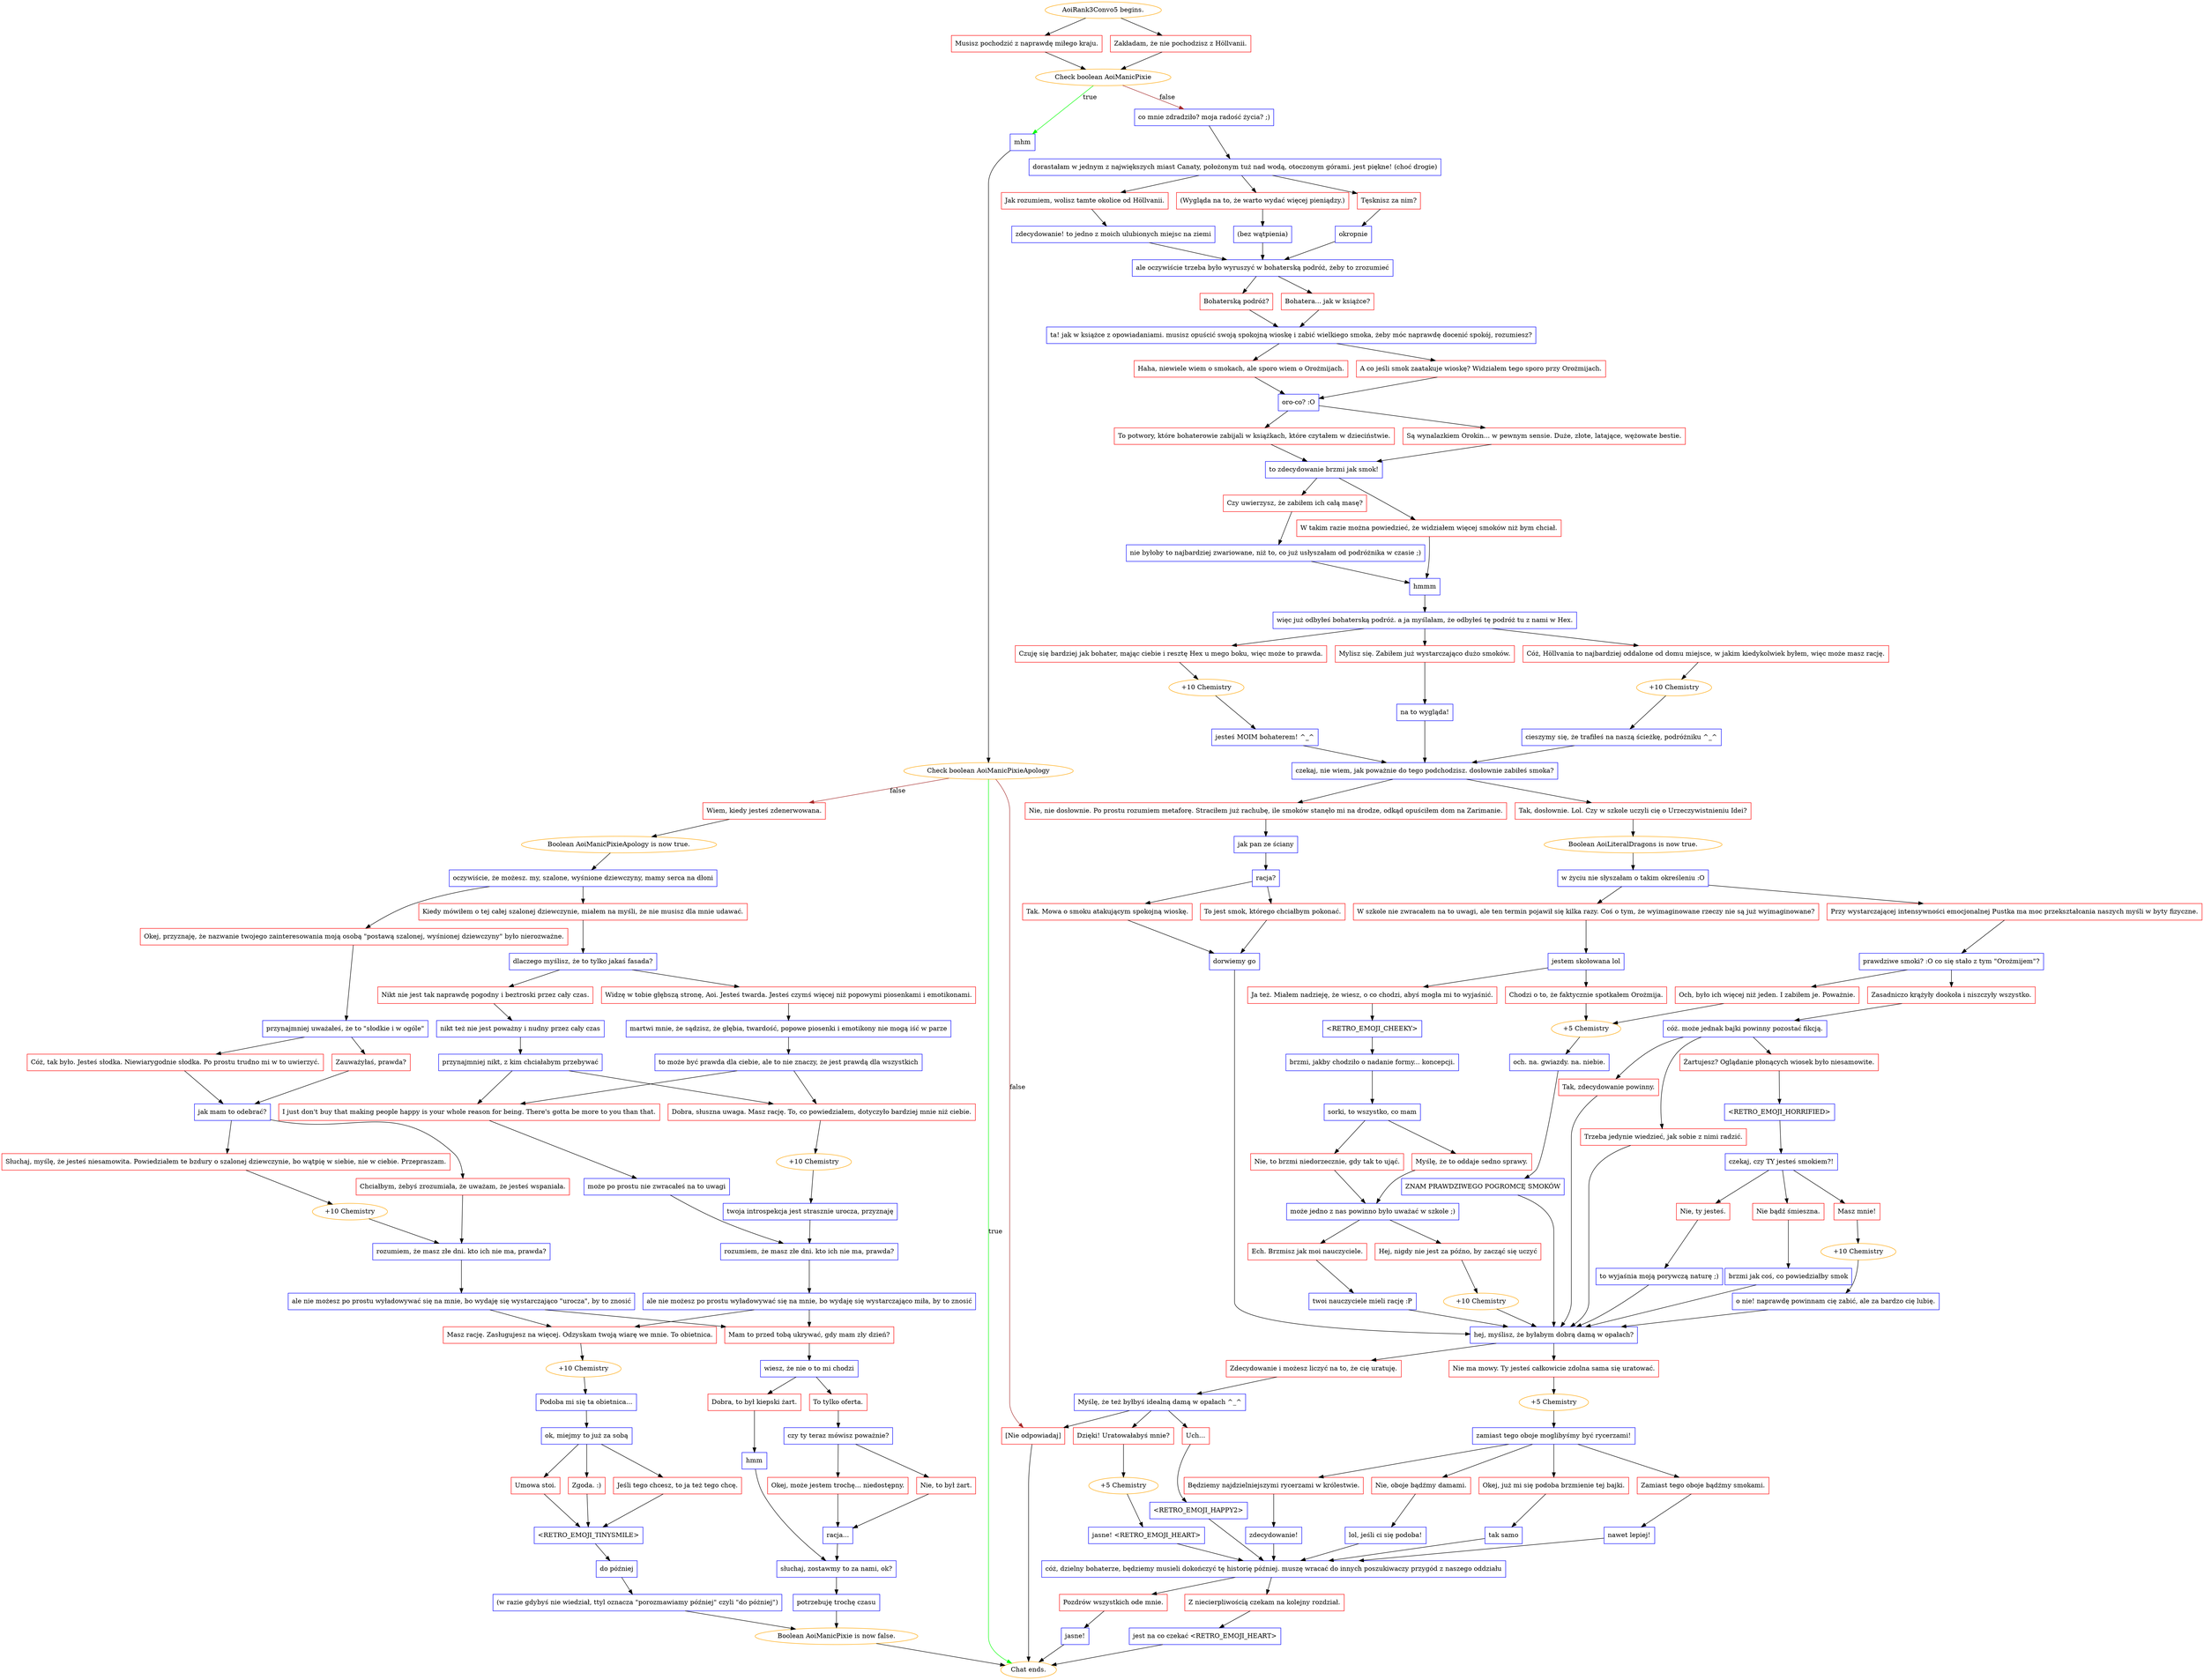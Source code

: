 digraph {
	"AoiRank3Convo5 begins." [color=orange];
		"AoiRank3Convo5 begins." -> j3833580855;
		"AoiRank3Convo5 begins." -> j2425860642;
	j3833580855 [label="Musisz pochodzić z naprawdę miłego kraju.",shape=box,color=red];
		j3833580855 -> j2667000972;
	j2425860642 [label="Zakładam, że nie pochodzisz z Höllvanii.",shape=box,color=red];
		j2425860642 -> j2667000972;
	j2667000972 [label="Check boolean AoiManicPixie",color=orange];
		j2667000972 -> j1398128803 [label=true,color=green];
		j2667000972 -> j1197822339 [label=false,color=brown];
	j1398128803 [label="mhm",shape=box,color=blue];
		j1398128803 -> j1570464789;
	j1197822339 [label="co mnie zdradziło? moja radość życia? ;)",shape=box,color=blue];
		j1197822339 -> j782284744;
	j1570464789 [label="Check boolean AoiManicPixieApology",color=orange];
		j1570464789 -> "Chat ends." [label=true,color=green];
		j1570464789 -> j322484826 [label=false,color=brown];
		j1570464789 -> j322907901 [label=false,color=brown];
	j782284744 [label="dorastałam w jednym z największych miast Canaty, położonym tuż nad wodą, otoczonym górami. jest piękne! (choć drogie)",shape=box,color=blue];
		j782284744 -> j3770528100;
		j782284744 -> j2101191617;
		j782284744 -> j2726031401;
	"Chat ends." [color=orange];
	j322484826 [label="Wiem, kiedy jesteś zdenerwowana.",shape=box,color=red];
		j322484826 -> j214635068;
	j322907901 [label="[Nie odpowiadaj]",shape=box,color=red];
		j322907901 -> "Chat ends.";
	j3770528100 [label="Tęsknisz za nim?",shape=box,color=red];
		j3770528100 -> j1151330663;
	j2101191617 [label="Jak rozumiem, wolisz tamte okolice od Höllvanii.",shape=box,color=red];
		j2101191617 -> j4187234264;
	j2726031401 [label="(Wygląda na to, że warto wydać więcej pieniądzy.)",shape=box,color=red];
		j2726031401 -> j972469803;
	j214635068 [label="Boolean AoiManicPixieApology is now true.",color=orange];
		j214635068 -> j927044913;
	j1151330663 [label="okropnie",shape=box,color=blue];
		j1151330663 -> j3717328628;
	j4187234264 [label="zdecydowanie! to jedno z moich ulubionych miejsc na ziemi",shape=box,color=blue];
		j4187234264 -> j3717328628;
	j972469803 [label="(bez wątpienia)",shape=box,color=blue];
		j972469803 -> j3717328628;
	j927044913 [label="oczywiście, że możesz. my, szalone, wyśnione dziewczyny, mamy serca na dłoni",shape=box,color=blue];
		j927044913 -> j3352769691;
		j927044913 -> j1318835736;
	j3717328628 [label="ale oczywiście trzeba było wyruszyć w bohaterską podróż, żeby to zrozumieć",shape=box,color=blue];
		j3717328628 -> j3334264584;
		j3717328628 -> j1957013881;
	j3352769691 [label="Okej, przyznaję, że nazwanie twojego zainteresowania moją osobą \"postawą szalonej, wyśnionej dziewczyny\" było nierozważne.",shape=box,color=red];
		j3352769691 -> j206520057;
	j1318835736 [label="Kiedy mówiłem o tej całej szalonej dziewczynie, miałem na myśli, że nie musisz dla mnie udawać.",shape=box,color=red];
		j1318835736 -> j1087477471;
	j3334264584 [label="Bohaterską podróż?",shape=box,color=red];
		j3334264584 -> j809924469;
	j1957013881 [label="Bohatera... jak w książce?",shape=box,color=red];
		j1957013881 -> j809924469;
	j206520057 [label="przynajmniej uważałeś, że to \"słodkie i w ogóle\"",shape=box,color=blue];
		j206520057 -> j2507166659;
		j206520057 -> j65597256;
	j1087477471 [label="dlaczego myślisz, że to tylko jakaś fasada?",shape=box,color=blue];
		j1087477471 -> j963253235;
		j1087477471 -> j1308342899;
	j809924469 [label="ta! jak w książce z opowiadaniami. musisz opuścić swoją spokojną wioskę i zabić wielkiego smoka, żeby móc naprawdę docenić spokój, rozumiesz?",shape=box,color=blue];
		j809924469 -> j1078273491;
		j809924469 -> j2951999851;
	j2507166659 [label="Cóż, tak było. Jesteś słodka. Niewiarygodnie słodka. Po prostu trudno mi w to uwierzyć.",shape=box,color=red];
		j2507166659 -> j3128419096;
	j65597256 [label="Zauważyłaś, prawda?",shape=box,color=red];
		j65597256 -> j3128419096;
	j963253235 [label="Nikt nie jest tak naprawdę pogodny i beztroski przez cały czas.",shape=box,color=red];
		j963253235 -> j3739291543;
	j1308342899 [label="Widzę w tobie głębszą stronę, Aoi. Jesteś twarda. Jesteś czymś więcej niż popowymi piosenkami i emotikonami.",shape=box,color=red];
		j1308342899 -> j205985378;
	j1078273491 [label="Haha, niewiele wiem o smokach, ale sporo wiem o Orożmijach.",shape=box,color=red];
		j1078273491 -> j3139249820;
	j2951999851 [label="A co jeśli smok zaatakuje wioskę? Widziałem tego sporo przy Orożmijach.",shape=box,color=red];
		j2951999851 -> j3139249820;
	j3128419096 [label="jak mam to odebrać?",shape=box,color=blue];
		j3128419096 -> j798040919;
		j3128419096 -> j2317078107;
	j3739291543 [label="nikt też nie jest poważny i nudny przez cały czas",shape=box,color=blue];
		j3739291543 -> j443830453;
	j205985378 [label="martwi mnie, że sądzisz, że głębia, twardość, popowe piosenki i emotikony nie mogą iść w parze",shape=box,color=blue];
		j205985378 -> j158035480;
	j3139249820 [label="oro-co? :O",shape=box,color=blue];
		j3139249820 -> j1956558003;
		j3139249820 -> j1283473306;
	j798040919 [label="Słuchaj, myślę, że jesteś niesamowita. Powiedziałem te bzdury o szalonej dziewczynie, bo wątpię w siebie, nie w ciebie. Przepraszam.",shape=box,color=red];
		j798040919 -> j90716755;
	j2317078107 [label="Chciałbym, żebyś zrozumiała, że uważam, że jesteś wspaniała.",shape=box,color=red];
		j2317078107 -> j3946929722;
	j443830453 [label="przynajmniej nikt, z kim chciałabym przebywać",shape=box,color=blue];
		j443830453 -> j3862739048;
		j443830453 -> j4192870744;
	j158035480 [label="to może być prawda dla ciebie, ale to nie znaczy, że jest prawdą dla wszystkich",shape=box,color=blue];
		j158035480 -> j4192870744;
		j158035480 -> j3862739048;
	j1956558003 [label="To potwory, które bohaterowie zabijali w książkach, które czytałem w dzieciństwie.",shape=box,color=red];
		j1956558003 -> j3476723328;
	j1283473306 [label="Są wynalazkiem Orokin... w pewnym sensie. Duże, złote, latające, wężowate bestie.",shape=box,color=red];
		j1283473306 -> j3476723328;
	j90716755 [label="+10 Chemistry",color=orange];
		j90716755 -> j3946929722;
	j3946929722 [label="rozumiem, że masz złe dni. kto ich nie ma, prawda?",shape=box,color=blue];
		j3946929722 -> j4103219668;
	j3862739048 [label="I just don't buy that making people happy is your whole reason for being. There's gotta be more to you than that.",shape=box,color=red];
		j3862739048 -> j1640604354;
	j4192870744 [label="Dobra, słuszna uwaga. Masz rację. To, co powiedziałem, dotyczyło bardziej mnie niż ciebie.",shape=box,color=red];
		j4192870744 -> j4018127047;
	j3476723328 [label="to zdecydowanie brzmi jak smok!",shape=box,color=blue];
		j3476723328 -> j821668882;
		j3476723328 -> j678560189;
	j4103219668 [label="ale nie możesz po prostu wyładowywać się na mnie, bo wydaję się wystarczająco \"urocza\", by to znosić",shape=box,color=blue];
		j4103219668 -> j910792946;
		j4103219668 -> j2096358088;
	j1640604354 [label="może po prostu nie zwracałeś na to uwagi",shape=box,color=blue];
		j1640604354 -> j3212041139;
	j4018127047 [label="+10 Chemistry",color=orange];
		j4018127047 -> j2979512450;
	j821668882 [label="Czy uwierzysz, że zabiłem ich całą masę?",shape=box,color=red];
		j821668882 -> j16030321;
	j678560189 [label="W takim razie można powiedzieć, że widziałem więcej smoków niż bym chciał.",shape=box,color=red];
		j678560189 -> j443410652;
	j910792946 [label="Masz rację. Zasługujesz na więcej. Odzyskam twoją wiarę we mnie. To obietnica.",shape=box,color=red];
		j910792946 -> j1660563591;
	j2096358088 [label="Mam to przed tobą ukrywać, gdy mam zły dzień?",shape=box,color=red];
		j2096358088 -> j1311478449;
	j3212041139 [label="rozumiem, że masz złe dni. kto ich nie ma, prawda?",shape=box,color=blue];
		j3212041139 -> j1898659468;
	j2979512450 [label="twoja introspekcja jest strasznie urocza, przyznaję",shape=box,color=blue];
		j2979512450 -> j3212041139;
	j16030321 [label="nie byłoby to najbardziej zwariowane, niż to, co już usłyszałam od podróżnika w czasie ;)",shape=box,color=blue];
		j16030321 -> j443410652;
	j443410652 [label="hmmm",shape=box,color=blue];
		j443410652 -> j1809554621;
	j1660563591 [label="+10 Chemistry",color=orange];
		j1660563591 -> j4285299763;
	j1311478449 [label="wiesz, że nie o to mi chodzi",shape=box,color=blue];
		j1311478449 -> j785348832;
		j1311478449 -> j3257198166;
	j1898659468 [label="ale nie możesz po prostu wyładowywać się na mnie, bo wydaję się wystarczająco miła, by to znosić",shape=box,color=blue];
		j1898659468 -> j910792946;
		j1898659468 -> j2096358088;
	j1809554621 [label="więc już odbyłeś bohaterską podróż. a ja myślałam, że odbyłeś tę podróż tu z nami w Hex.",shape=box,color=blue];
		j1809554621 -> j3273489510;
		j1809554621 -> j2555381561;
		j1809554621 -> j947465531;
	j4285299763 [label="Podoba mi się ta obietnica...",shape=box,color=blue];
		j4285299763 -> j2419496742;
	j785348832 [label="To tylko oferta.",shape=box,color=red];
		j785348832 -> j543715699;
	j3257198166 [label="Dobra, to był kiepski żart.",shape=box,color=red];
		j3257198166 -> j1521664295;
	j3273489510 [label="Cóż, Höllvania to najbardziej oddalone od domu miejsce, w jakim kiedykolwiek byłem, więc może masz rację.",shape=box,color=red];
		j3273489510 -> j1057378594;
	j2555381561 [label="Czuję się bardziej jak bohater, mając ciebie i resztę Hex u mego boku, więc może to prawda.",shape=box,color=red];
		j2555381561 -> j546667706;
	j947465531 [label="Mylisz się. Zabiłem już wystarczająco dużo smoków.",shape=box,color=red];
		j947465531 -> j2785479431;
	j2419496742 [label="ok, miejmy to już za sobą",shape=box,color=blue];
		j2419496742 -> j2181655482;
		j2419496742 -> j1615031761;
		j2419496742 -> j495595082;
	j543715699 [label="czy ty teraz mówisz poważnie?",shape=box,color=blue];
		j543715699 -> j2178766612;
		j543715699 -> j2698136565;
	j1521664295 [label="hmm",shape=box,color=blue];
		j1521664295 -> j2120518075;
	j1057378594 [label="+10 Chemistry",color=orange];
		j1057378594 -> j1057949291;
	j546667706 [label="+10 Chemistry",color=orange];
		j546667706 -> j2651284408;
	j2785479431 [label="na to wygląda!",shape=box,color=blue];
		j2785479431 -> j286855603;
	j2181655482 [label="Umowa stoi.",shape=box,color=red];
		j2181655482 -> j2954868126;
	j1615031761 [label="Zgoda. :)",shape=box,color=red];
		j1615031761 -> j2954868126;
	j495595082 [label="Jeśli tego chcesz, to ja też tego chcę.",shape=box,color=red];
		j495595082 -> j2954868126;
	j2178766612 [label="Okej, może jestem trochę... niedostępny.",shape=box,color=red];
		j2178766612 -> j3874510006;
	j2698136565 [label="Nie, to był żart.",shape=box,color=red];
		j2698136565 -> j3874510006;
	j2120518075 [label="słuchaj, zostawmy to za nami, ok?",shape=box,color=blue];
		j2120518075 -> j1120089649;
	j1057949291 [label="cieszymy się, że trafiłeś na naszą ścieżkę, podróżniku ^_^",shape=box,color=blue];
		j1057949291 -> j286855603;
	j2651284408 [label="jesteś MOIM bohaterem! ^_^",shape=box,color=blue];
		j2651284408 -> j286855603;
	j286855603 [label="czekaj, nie wiem, jak poważnie do tego podchodzisz. dosłownie zabiłeś smoka?",shape=box,color=blue];
		j286855603 -> j3140013493;
		j286855603 -> j2687732831;
	j2954868126 [label="<RETRO_EMOJI_TINYSMILE>",shape=box,color=blue];
		j2954868126 -> j826919307;
	j3874510006 [label="racja...",shape=box,color=blue];
		j3874510006 -> j2120518075;
	j1120089649 [label="potrzebuję trochę czasu",shape=box,color=blue];
		j1120089649 -> j4025535607;
	j3140013493 [label="Tak, dosłownie. Lol. Czy w szkole uczyli cię o Urzeczywistnieniu Idei?",shape=box,color=red];
		j3140013493 -> j1161774174;
	j2687732831 [label="Nie, nie dosłownie. Po prostu rozumiem metaforę. Straciłem już rachubę, ile smoków stanęło mi na drodze, odkąd opuściłem dom na Zarimanie.",shape=box,color=red];
		j2687732831 -> j4098371611;
	j826919307 [label="do później",shape=box,color=blue];
		j826919307 -> j1146811910;
	j4025535607 [label="Boolean AoiManicPixie is now false.",color=orange];
		j4025535607 -> "Chat ends.";
	j1161774174 [label="Boolean AoiLiteralDragons is now true.",color=orange];
		j1161774174 -> j1992708572;
	j4098371611 [label="jak pan ze ściany",shape=box,color=blue];
		j4098371611 -> j2775254017;
	j1146811910 [label="(w razie gdybyś nie wiedział, ttyl oznacza \"porozmawiamy później\" czyli \"do póżniej\")",shape=box,color=blue];
		j1146811910 -> j4025535607;
	j1992708572 [label="w życiu nie słyszałam o takim określeniu :O",shape=box,color=blue];
		j1992708572 -> j1867505055;
		j1992708572 -> j3521563407;
	j2775254017 [label="racja?",shape=box,color=blue];
		j2775254017 -> j3363697400;
		j2775254017 -> j1203691403;
	j1867505055 [label="W szkole nie zwracałem na to uwagi, ale ten termin pojawił się kilka razy. Coś o tym, że wyimaginowane rzeczy nie są już wyimaginowane?",shape=box,color=red];
		j1867505055 -> j4067115504;
	j3521563407 [label="Przy wystarczającej intensywności emocjonalnej Pustka ma moc przekształcania naszych myśli w byty fizyczne.",shape=box,color=red];
		j3521563407 -> j2847482913;
	j3363697400 [label="Tak. Mowa o smoku atakującym spokojną wioskę.",shape=box,color=red];
		j3363697400 -> j3071324259;
	j1203691403 [label="To jest smok, którego chciałbym pokonać.",shape=box,color=red];
		j1203691403 -> j3071324259;
	j4067115504 [label="jestem skołowana lol",shape=box,color=blue];
		j4067115504 -> j371823217;
		j4067115504 -> j809936150;
	j2847482913 [label="prawdziwe smoki? :O co się stało z tym \"Orożmijem\"?",shape=box,color=blue];
		j2847482913 -> j2788779301;
		j2847482913 -> j1423216053;
	j3071324259 [label="dorwiemy go",shape=box,color=blue];
		j3071324259 -> j3844913410;
	j371823217 [label="Ja też. Miałem nadzieję, że wiesz, o co chodzi, abyś mogła mi to wyjaśnić.",shape=box,color=red];
		j371823217 -> j1015178848;
	j809936150 [label="Chodzi o to, że faktycznie spotkałem Orożmija.",shape=box,color=red];
		j809936150 -> j2976929211;
	j2788779301 [label="Och, było ich więcej niż jeden. I zabiłem je. Poważnie.",shape=box,color=red];
		j2788779301 -> j2976929211;
	j1423216053 [label="Zasadniczo krążyły dookoła i niszczyły wszystko.",shape=box,color=red];
		j1423216053 -> j1513351834;
	j3844913410 [label="hej, myślisz, że byłabym dobrą damą w opałach?",shape=box,color=blue];
		j3844913410 -> j548366324;
		j3844913410 -> j1700176086;
	j1015178848 [label="<RETRO_EMOJI_CHEEKY>",shape=box,color=blue];
		j1015178848 -> j3123271115;
	j2976929211 [label="+5 Chemistry",color=orange];
		j2976929211 -> j2465831344;
	j1513351834 [label="cóż. może jednak bajki powinny pozostać fikcją.",shape=box,color=blue];
		j1513351834 -> j1761427246;
		j1513351834 -> j142868887;
		j1513351834 -> j276392576;
	j548366324 [label="Zdecydowanie i możesz liczyć na to, że cię uratuję.",shape=box,color=red];
		j548366324 -> j2604281220;
	j1700176086 [label="Nie ma mowy. Ty jesteś całkowicie zdolna sama się uratować.",shape=box,color=red];
		j1700176086 -> j1683237;
	j3123271115 [label="brzmi, jakby chodziło o nadanie formy... koncepcji.",shape=box,color=blue];
		j3123271115 -> j2377943862;
	j2465831344 [label="och. na. gwiazdy. na. niebie.",shape=box,color=blue];
		j2465831344 -> j720906039;
	j1761427246 [label="Tak, zdecydowanie powinny.",shape=box,color=red];
		j1761427246 -> j3844913410;
	j142868887 [label="Trzeba jedynie wiedzieć, jak sobie z nimi radzić.",shape=box,color=red];
		j142868887 -> j3844913410;
	j276392576 [label="Żartujesz? Oglądanie płonących wiosek było niesamowite.",shape=box,color=red];
		j276392576 -> j3430400838;
	j2604281220 [label="Myślę, że też byłbyś idealną damą w opałach ^_^",shape=box,color=blue];
		j2604281220 -> j1656528070;
		j2604281220 -> j2423002635;
		j2604281220 -> j322907901;
	j1683237 [label="+5 Chemistry",color=orange];
		j1683237 -> j642124573;
	j2377943862 [label="sorki, to wszystko, co mam",shape=box,color=blue];
		j2377943862 -> j2145563350;
		j2377943862 -> j1689275595;
	j720906039 [label="ZNAM PRAWDZIWEGO POGROMCĘ SMOKÓW",shape=box,color=blue];
		j720906039 -> j3844913410;
	j3430400838 [label="<RETRO_EMOJI_HORRIFIED>",shape=box,color=blue];
		j3430400838 -> j4047046913;
	j1656528070 [label="Dzięki! Uratowałabyś mnie?",shape=box,color=red];
		j1656528070 -> j79302630;
	j2423002635 [label="Uch...",shape=box,color=red];
		j2423002635 -> j1146716908;
	j642124573 [label="zamiast tego oboje moglibyśmy być rycerzami!",shape=box,color=blue];
		j642124573 -> j1572593097;
		j642124573 -> j3284758433;
		j642124573 -> j1404745436;
		j642124573 -> j1394061813;
	j2145563350 [label="Myślę, że to oddaje sedno sprawy.",shape=box,color=red];
		j2145563350 -> j919690065;
	j1689275595 [label="Nie, to brzmi niedorzecznie, gdy tak to ująć.",shape=box,color=red];
		j1689275595 -> j919690065;
	j4047046913 [label="czekaj, czy TY jesteś smokiem?!",shape=box,color=blue];
		j4047046913 -> j1069510253;
		j4047046913 -> j2034517662;
		j4047046913 -> j2614504855;
	j79302630 [label="+5 Chemistry",color=orange];
		j79302630 -> j3972615567;
	j1146716908 [label="<RETRO_EMOJI_HAPPY2>",shape=box,color=blue];
		j1146716908 -> j190223619;
	j1572593097 [label="Okej, już mi się podoba brzmienie tej bajki.",shape=box,color=red];
		j1572593097 -> j1495189659;
	j3284758433 [label="Zamiast tego oboje bądźmy smokami.",shape=box,color=red];
		j3284758433 -> j776183557;
	j1404745436 [label="Będziemy najdzielniejszymi rycerzami w królestwie.",shape=box,color=red];
		j1404745436 -> j3624574704;
	j1394061813 [label="Nie, oboje bądźmy damami.",shape=box,color=red];
		j1394061813 -> j2644353565;
	j919690065 [label="może jedno z nas powinno było uważać w szkole ;)",shape=box,color=blue];
		j919690065 -> j2142027533;
		j919690065 -> j157512733;
	j1069510253 [label="Masz mnie!",shape=box,color=red];
		j1069510253 -> j1581049390;
	j2034517662 [label="Nie, ty jesteś.",shape=box,color=red];
		j2034517662 -> j325037549;
	j2614504855 [label="Nie bądź śmieszna.",shape=box,color=red];
		j2614504855 -> j4248204761;
	j3972615567 [label="jasne! <RETRO_EMOJI_HEART>",shape=box,color=blue];
		j3972615567 -> j190223619;
	j190223619 [label="cóż, dzielny bohaterze, będziemy musieli dokończyć tę historię później. muszę wracać do innych poszukiwaczy przygód z naszego oddziału",shape=box,color=blue];
		j190223619 -> j1450619794;
		j190223619 -> j3732132495;
	j1495189659 [label="tak samo",shape=box,color=blue];
		j1495189659 -> j190223619;
	j776183557 [label="nawet lepiej!",shape=box,color=blue];
		j776183557 -> j190223619;
	j3624574704 [label="zdecydowanie!",shape=box,color=blue];
		j3624574704 -> j190223619;
	j2644353565 [label="lol, jeśli ci się podoba!",shape=box,color=blue];
		j2644353565 -> j190223619;
	j2142027533 [label="Hej, nigdy nie jest za późno, by zacząć się uczyć",shape=box,color=red];
		j2142027533 -> j856527782;
	j157512733 [label="Ech. Brzmisz jak moi nauczyciele.",shape=box,color=red];
		j157512733 -> j1071724718;
	j1581049390 [label="+10 Chemistry",color=orange];
		j1581049390 -> j12151761;
	j325037549 [label="to wyjaśnia moją porywczą naturę ;)",shape=box,color=blue];
		j325037549 -> j3844913410;
	j4248204761 [label="brzmi jak coś, co powiedziałby smok",shape=box,color=blue];
		j4248204761 -> j3844913410;
	j1450619794 [label="Pozdrów wszystkich ode mnie.",shape=box,color=red];
		j1450619794 -> j2002732730;
	j3732132495 [label="Z niecierpliwością czekam na kolejny rozdział.",shape=box,color=red];
		j3732132495 -> j2030866428;
	j856527782 [label="+10 Chemistry",color=orange];
		j856527782 -> j3844913410;
	j1071724718 [label="twoi nauczyciele mieli rację :P",shape=box,color=blue];
		j1071724718 -> j3844913410;
	j12151761 [label="o nie! naprawdę powinnam cię zabić, ale za bardzo cię lubię.",shape=box,color=blue];
		j12151761 -> j3844913410;
	j2002732730 [label="jasne!",shape=box,color=blue];
		j2002732730 -> "Chat ends.";
	j2030866428 [label="jest na co czekać <RETRO_EMOJI_HEART>",shape=box,color=blue];
		j2030866428 -> "Chat ends.";
}